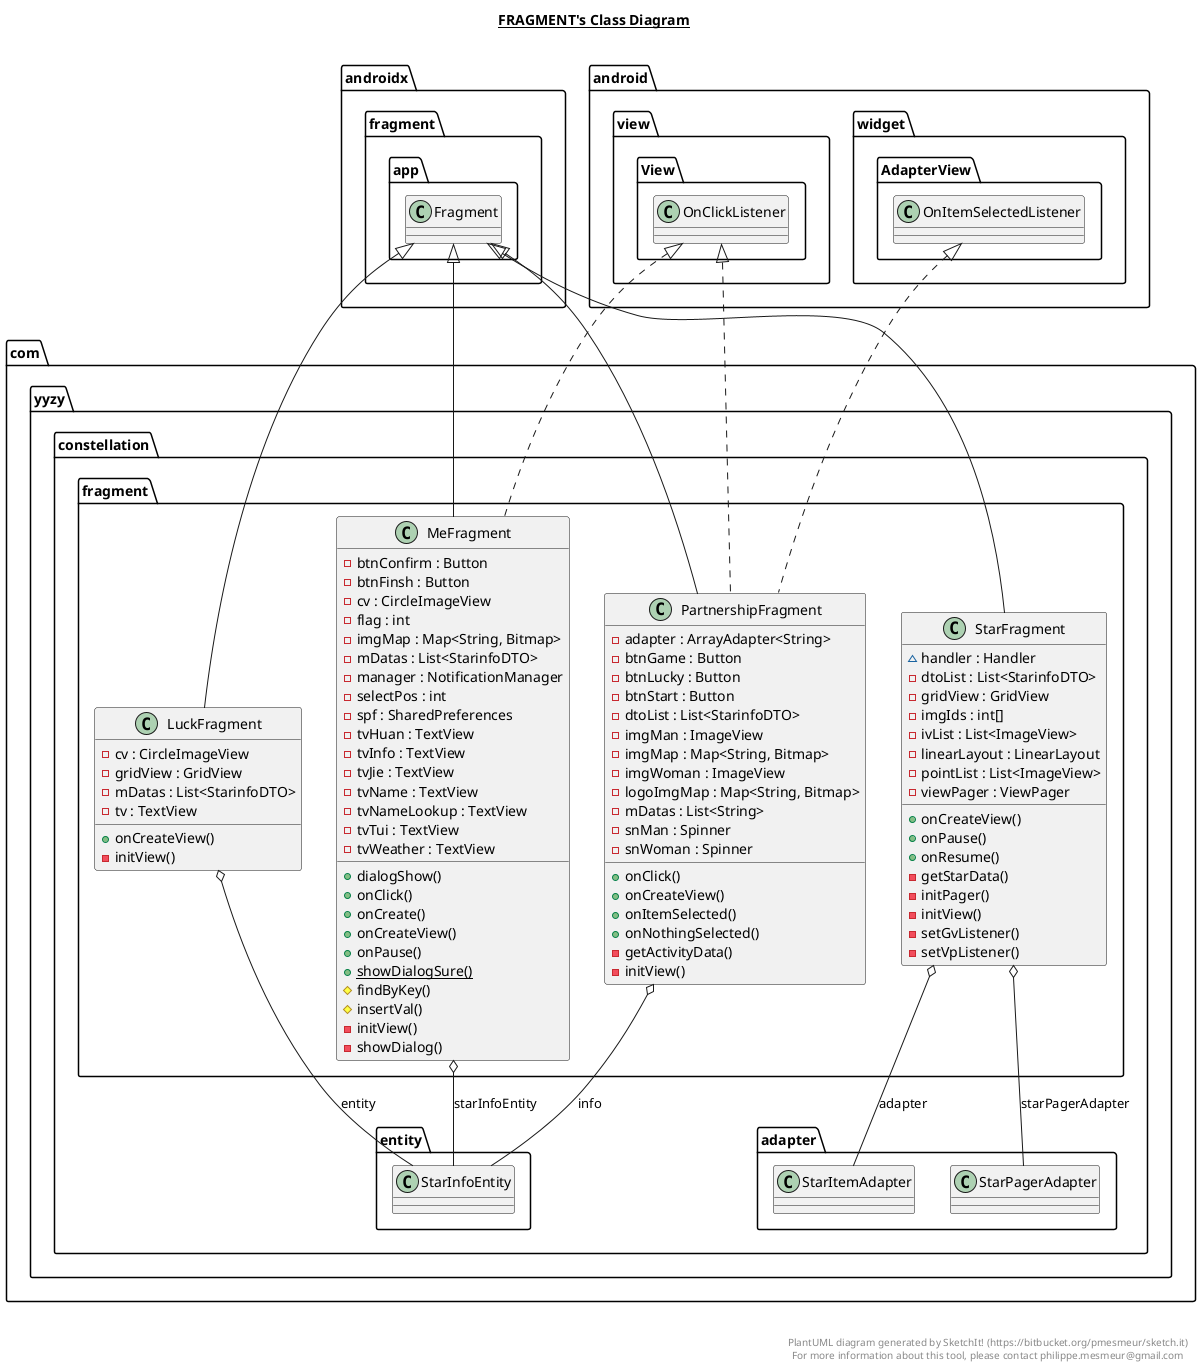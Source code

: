 @startuml

title __FRAGMENT's Class Diagram__\n

  namespace com.yyzy.constellation {
    namespace fragment {
      class com.yyzy.constellation.fragment.LuckFragment {
          - cv : CircleImageView
          - gridView : GridView
          - mDatas : List<StarinfoDTO>
          - tv : TextView
          + onCreateView()
          - initView()
      }
    }
  }
  

  namespace com.yyzy.constellation {
    namespace fragment {
      class com.yyzy.constellation.fragment.MeFragment {
          - btnConfirm : Button
          - btnFinsh : Button
          - cv : CircleImageView
          - flag : int
          - imgMap : Map<String, Bitmap>
          - mDatas : List<StarinfoDTO>
          - manager : NotificationManager
          - selectPos : int
          - spf : SharedPreferences
          - tvHuan : TextView
          - tvInfo : TextView
          - tvJie : TextView
          - tvName : TextView
          - tvNameLookup : TextView
          - tvTui : TextView
          - tvWeather : TextView
          + dialogShow()
          + onClick()
          + onCreate()
          + onCreateView()
          + onPause()
          {static} + showDialogSure()
          # findByKey()
          # insertVal()
          - initView()
          - showDialog()
      }
    }
  }
  

  namespace com.yyzy.constellation {
    namespace fragment {
      class com.yyzy.constellation.fragment.PartnershipFragment {
          - adapter : ArrayAdapter<String>
          - btnGame : Button
          - btnLucky : Button
          - btnStart : Button
          - dtoList : List<StarinfoDTO>
          - imgMan : ImageView
          - imgMap : Map<String, Bitmap>
          - imgWoman : ImageView
          - logoImgMap : Map<String, Bitmap>
          - mDatas : List<String>
          - snMan : Spinner
          - snWoman : Spinner
          + onClick()
          + onCreateView()
          + onItemSelected()
          + onNothingSelected()
          - getActivityData()
          - initView()
      }
    }
  }
  

  namespace com.yyzy.constellation {
    namespace fragment {
      class com.yyzy.constellation.fragment.StarFragment {
          ~ handler : Handler
          - dtoList : List<StarinfoDTO>
          - gridView : GridView
          - imgIds : int[]
          - ivList : List<ImageView>
          - linearLayout : LinearLayout
          - pointList : List<ImageView>
          - viewPager : ViewPager
          + onCreateView()
          + onPause()
          + onResume()
          - getStarData()
          - initPager()
          - initView()
          - setGvListener()
          - setVpListener()
      }
    }
  }
  

  com.yyzy.constellation.fragment.LuckFragment -up-|> androidx.fragment.app.Fragment
  com.yyzy.constellation.fragment.LuckFragment o-- com.yyzy.constellation.entity.StarInfoEntity : entity
  com.yyzy.constellation.fragment.MeFragment .up.|> android.view.View.OnClickListener
  com.yyzy.constellation.fragment.MeFragment -up-|> androidx.fragment.app.Fragment
  com.yyzy.constellation.fragment.MeFragment o-- com.yyzy.constellation.entity.StarInfoEntity : starInfoEntity
  com.yyzy.constellation.fragment.PartnershipFragment .up.|> android.view.View.OnClickListener
  com.yyzy.constellation.fragment.PartnershipFragment .up.|> android.widget.AdapterView.OnItemSelectedListener
  com.yyzy.constellation.fragment.PartnershipFragment -up-|> androidx.fragment.app.Fragment
  com.yyzy.constellation.fragment.PartnershipFragment o-- com.yyzy.constellation.entity.StarInfoEntity : info
  com.yyzy.constellation.fragment.StarFragment -up-|> androidx.fragment.app.Fragment
  com.yyzy.constellation.fragment.StarFragment o-- com.yyzy.constellation.adapter.StarItemAdapter : adapter
  com.yyzy.constellation.fragment.StarFragment o-- com.yyzy.constellation.adapter.StarPagerAdapter : starPagerAdapter


right footer


PlantUML diagram generated by SketchIt! (https://bitbucket.org/pmesmeur/sketch.it)
For more information about this tool, please contact philippe.mesmeur@gmail.com
endfooter

@enduml
